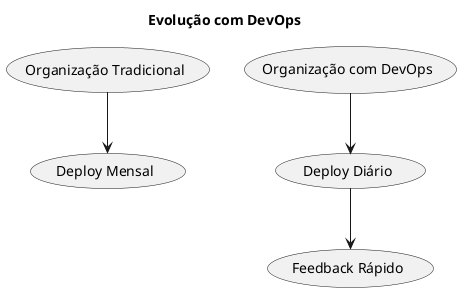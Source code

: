 @startuml
title Evolução com DevOps
(Organização Tradicional) --> (Deploy Mensal)
(Organização com DevOps) --> (Deploy Diário)
(Deploy Diário) --> (Feedback Rápido)
@enduml

